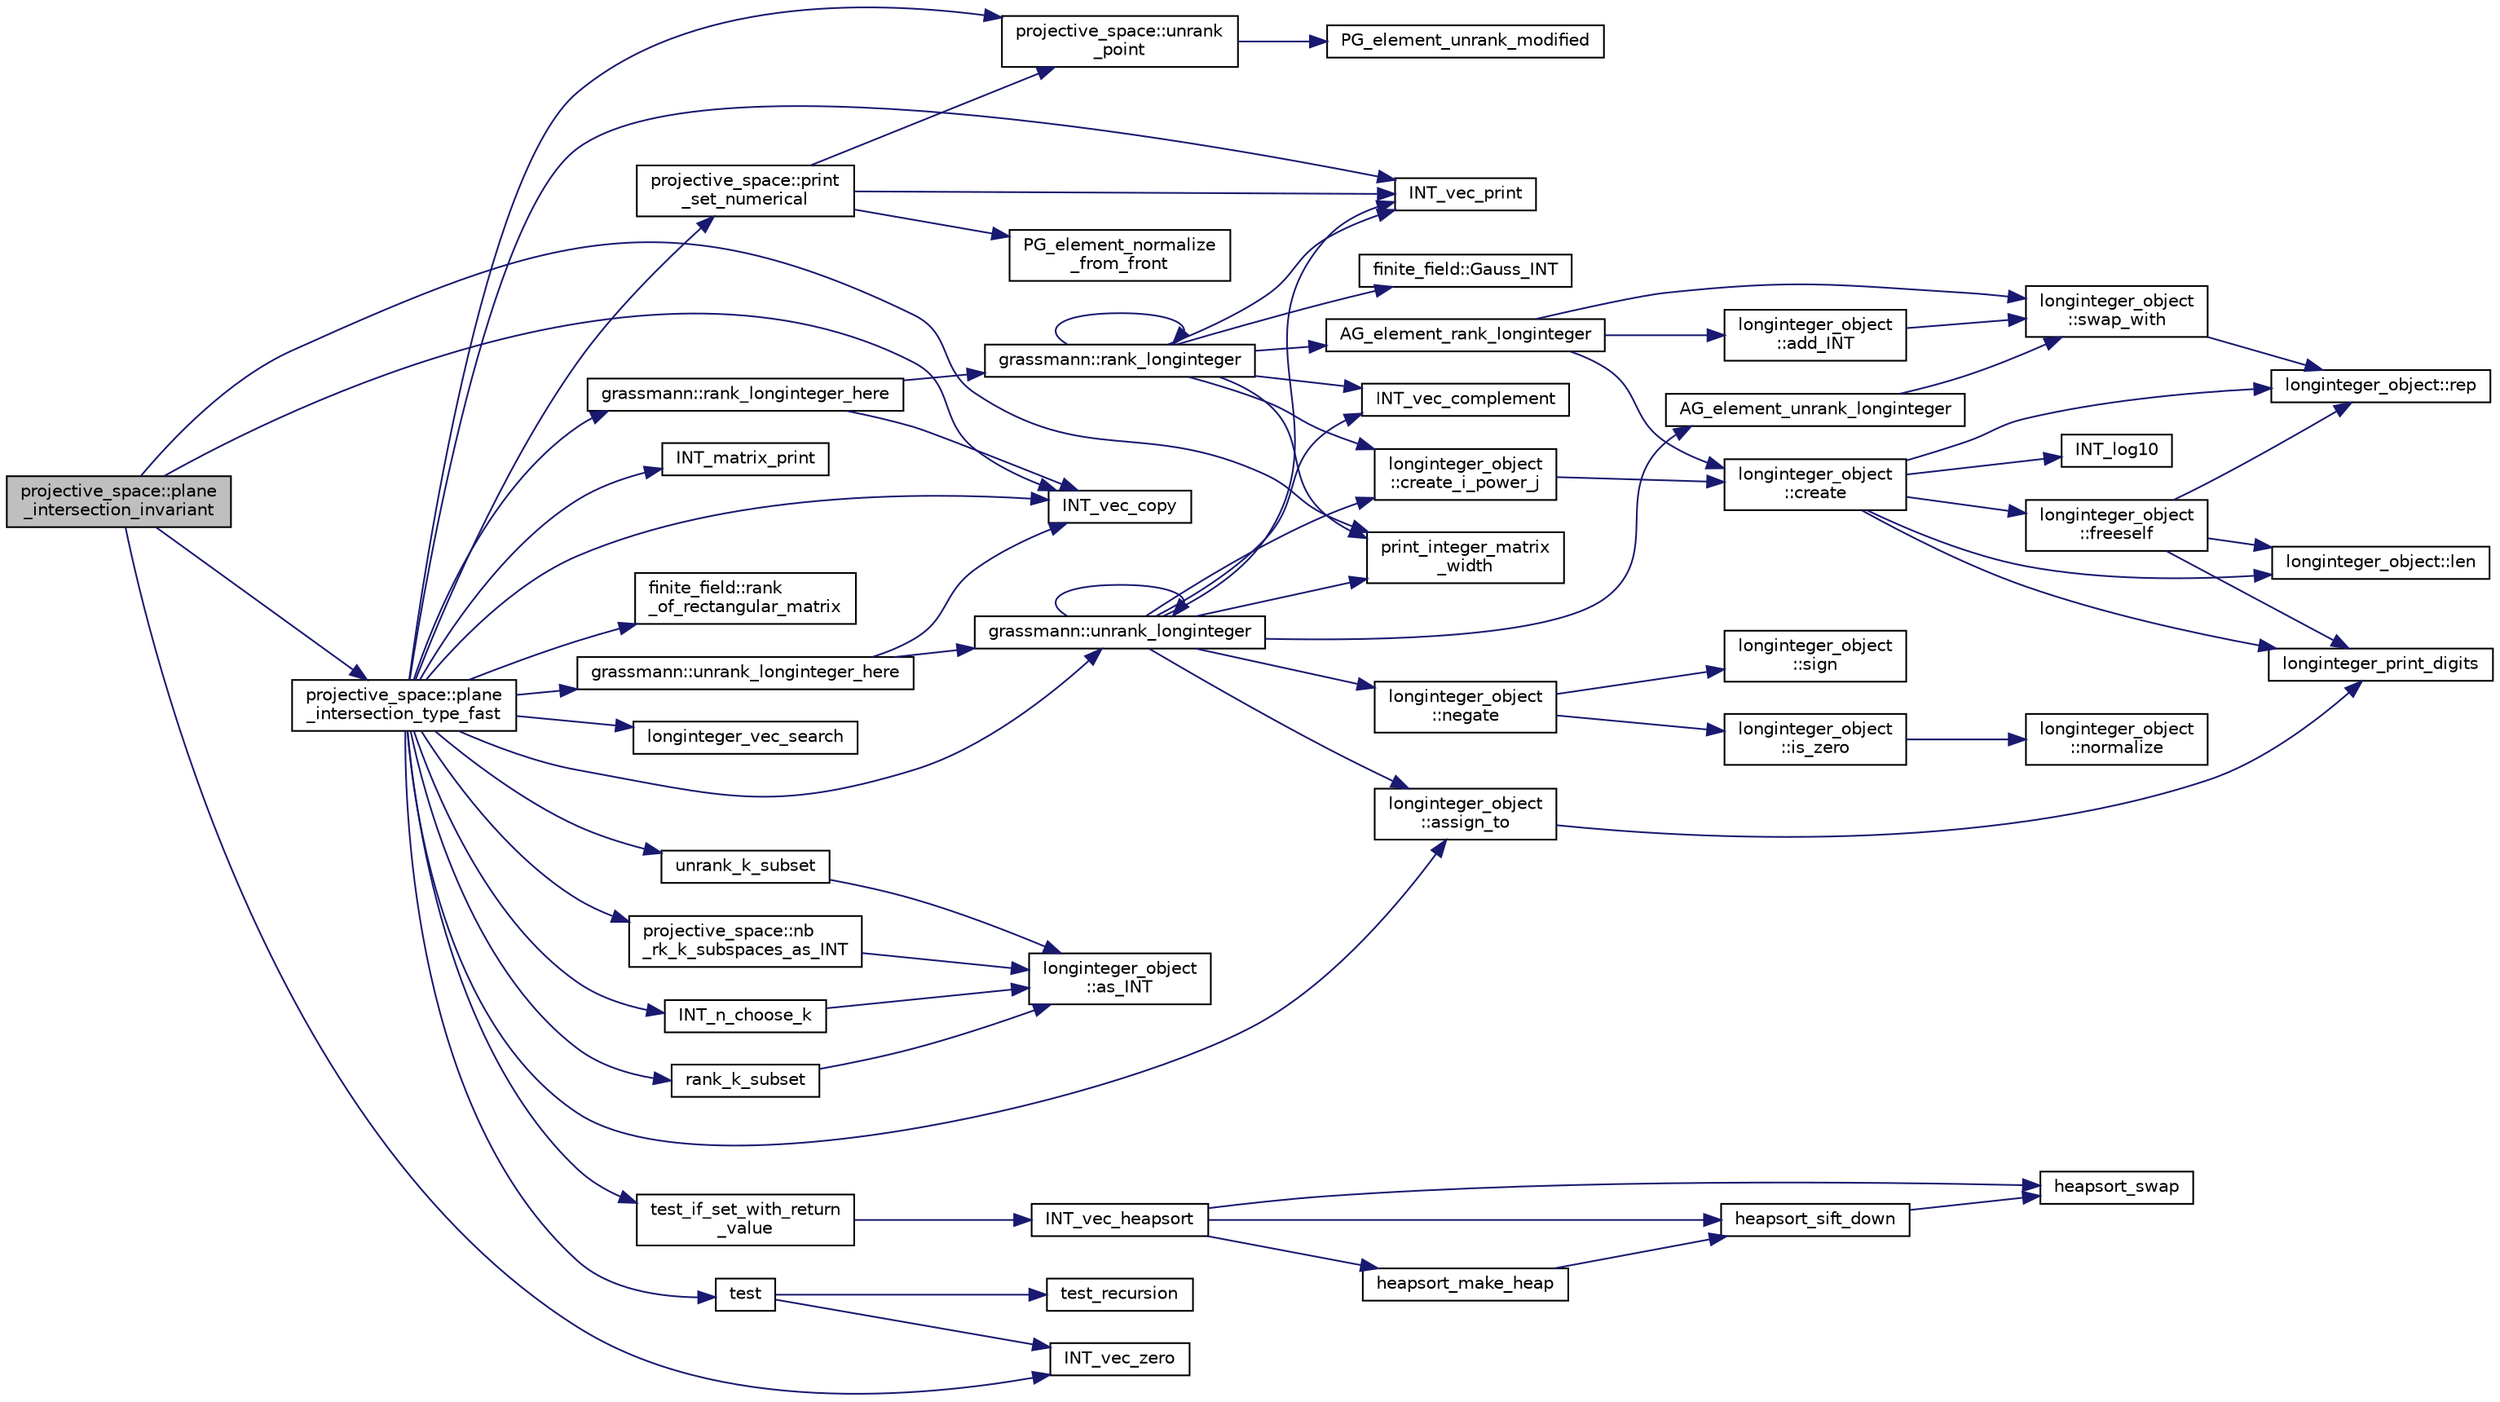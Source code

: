 digraph "projective_space::plane_intersection_invariant"
{
  edge [fontname="Helvetica",fontsize="10",labelfontname="Helvetica",labelfontsize="10"];
  node [fontname="Helvetica",fontsize="10",shape=record];
  rankdir="LR";
  Node2557 [label="projective_space::plane\l_intersection_invariant",height=0.2,width=0.4,color="black", fillcolor="grey75", style="filled", fontcolor="black"];
  Node2557 -> Node2558 [color="midnightblue",fontsize="10",style="solid",fontname="Helvetica"];
  Node2558 [label="projective_space::plane\l_intersection_type_fast",height=0.2,width=0.4,color="black", fillcolor="white", style="filled",URL="$d2/d17/classprojective__space.html#ac67be7eb594ae22dc8f1e5235f341d2d"];
  Node2558 -> Node2559 [color="midnightblue",fontsize="10",style="solid",fontname="Helvetica"];
  Node2559 [label="projective_space::print\l_set_numerical",height=0.2,width=0.4,color="black", fillcolor="white", style="filled",URL="$d2/d17/classprojective__space.html#ac6ee25b30e3fbe635750d0f0924e0bba"];
  Node2559 -> Node2560 [color="midnightblue",fontsize="10",style="solid",fontname="Helvetica"];
  Node2560 [label="projective_space::unrank\l_point",height=0.2,width=0.4,color="black", fillcolor="white", style="filled",URL="$d2/d17/classprojective__space.html#a3cb7917af4c5f1590b660d4bf907e0fa"];
  Node2560 -> Node2561 [color="midnightblue",fontsize="10",style="solid",fontname="Helvetica"];
  Node2561 [label="PG_element_unrank_modified",height=0.2,width=0.4,color="black", fillcolor="white", style="filled",URL="$d4/d67/geometry_8h.html#a83ae9b605d496f6a90345303f6efae64"];
  Node2559 -> Node2562 [color="midnightblue",fontsize="10",style="solid",fontname="Helvetica"];
  Node2562 [label="INT_vec_print",height=0.2,width=0.4,color="black", fillcolor="white", style="filled",URL="$df/dbf/sajeeb_8_c.html#a79a5901af0b47dd0d694109543c027fe"];
  Node2559 -> Node2563 [color="midnightblue",fontsize="10",style="solid",fontname="Helvetica"];
  Node2563 [label="PG_element_normalize\l_from_front",height=0.2,width=0.4,color="black", fillcolor="white", style="filled",URL="$d4/d67/geometry_8h.html#af675caf5f9975573455c8d93cb56bf95"];
  Node2558 -> Node2564 [color="midnightblue",fontsize="10",style="solid",fontname="Helvetica"];
  Node2564 [label="test_if_set_with_return\l_value",height=0.2,width=0.4,color="black", fillcolor="white", style="filled",URL="$d5/de2/foundations_2data__structures_2data__structures_8h.html#ac8840ecabde4103e50ef1a7a8245d913"];
  Node2564 -> Node2565 [color="midnightblue",fontsize="10",style="solid",fontname="Helvetica"];
  Node2565 [label="INT_vec_heapsort",height=0.2,width=0.4,color="black", fillcolor="white", style="filled",URL="$d4/dd7/sorting_8_c.html#a3590ad9987f801fbfc94634300182f39"];
  Node2565 -> Node2566 [color="midnightblue",fontsize="10",style="solid",fontname="Helvetica"];
  Node2566 [label="heapsort_make_heap",height=0.2,width=0.4,color="black", fillcolor="white", style="filled",URL="$d4/dd7/sorting_8_c.html#a42f24453d7d77eeb1338ebd1a13cfdbb"];
  Node2566 -> Node2567 [color="midnightblue",fontsize="10",style="solid",fontname="Helvetica"];
  Node2567 [label="heapsort_sift_down",height=0.2,width=0.4,color="black", fillcolor="white", style="filled",URL="$d4/dd7/sorting_8_c.html#a65cbb1a6a3f01f511673705437ddc18b"];
  Node2567 -> Node2568 [color="midnightblue",fontsize="10",style="solid",fontname="Helvetica"];
  Node2568 [label="heapsort_swap",height=0.2,width=0.4,color="black", fillcolor="white", style="filled",URL="$d4/dd7/sorting_8_c.html#a8f048362e6065297b19b6975bcbbfcc6"];
  Node2565 -> Node2568 [color="midnightblue",fontsize="10",style="solid",fontname="Helvetica"];
  Node2565 -> Node2567 [color="midnightblue",fontsize="10",style="solid",fontname="Helvetica"];
  Node2558 -> Node2569 [color="midnightblue",fontsize="10",style="solid",fontname="Helvetica"];
  Node2569 [label="projective_space::nb\l_rk_k_subspaces_as_INT",height=0.2,width=0.4,color="black", fillcolor="white", style="filled",URL="$d2/d17/classprojective__space.html#a204d5a7b13f58e7a9e0f6a1f33c81c2d"];
  Node2569 -> Node2570 [color="midnightblue",fontsize="10",style="solid",fontname="Helvetica"];
  Node2570 [label="longinteger_object\l::as_INT",height=0.2,width=0.4,color="black", fillcolor="white", style="filled",URL="$dd/d7e/classlonginteger__object.html#afb992d4679a6741acc63c8bcba27971e"];
  Node2558 -> Node2571 [color="midnightblue",fontsize="10",style="solid",fontname="Helvetica"];
  Node2571 [label="INT_n_choose_k",height=0.2,width=0.4,color="black", fillcolor="white", style="filled",URL="$d2/d7c/combinatorics_8_c.html#aa74adc702e59feadb839f44c0aaec8f6"];
  Node2571 -> Node2570 [color="midnightblue",fontsize="10",style="solid",fontname="Helvetica"];
  Node2558 -> Node2560 [color="midnightblue",fontsize="10",style="solid",fontname="Helvetica"];
  Node2558 -> Node2572 [color="midnightblue",fontsize="10",style="solid",fontname="Helvetica"];
  Node2572 [label="INT_matrix_print",height=0.2,width=0.4,color="black", fillcolor="white", style="filled",URL="$d5/db4/io__and__os_8h.html#afd4180a24bef3a2b584668a4eaf607ff"];
  Node2558 -> Node2573 [color="midnightblue",fontsize="10",style="solid",fontname="Helvetica"];
  Node2573 [label="unrank_k_subset",height=0.2,width=0.4,color="black", fillcolor="white", style="filled",URL="$d2/d7c/combinatorics_8_c.html#a709dbec12f4da5bb02b9352d45a2c77d"];
  Node2573 -> Node2570 [color="midnightblue",fontsize="10",style="solid",fontname="Helvetica"];
  Node2558 -> Node2562 [color="midnightblue",fontsize="10",style="solid",fontname="Helvetica"];
  Node2558 -> Node2574 [color="midnightblue",fontsize="10",style="solid",fontname="Helvetica"];
  Node2574 [label="INT_vec_copy",height=0.2,width=0.4,color="black", fillcolor="white", style="filled",URL="$df/dbf/sajeeb_8_c.html#ac2d875e27e009af6ec04d17254d11075"];
  Node2558 -> Node2575 [color="midnightblue",fontsize="10",style="solid",fontname="Helvetica"];
  Node2575 [label="finite_field::rank\l_of_rectangular_matrix",height=0.2,width=0.4,color="black", fillcolor="white", style="filled",URL="$df/d5a/classfinite__field.html#ac1ef22ecdf3984cfd4b652ee48eeb455"];
  Node2558 -> Node2576 [color="midnightblue",fontsize="10",style="solid",fontname="Helvetica"];
  Node2576 [label="grassmann::rank_longinteger_here",height=0.2,width=0.4,color="black", fillcolor="white", style="filled",URL="$df/d02/classgrassmann.html#a9f3af02709205bca69e61d529e921212"];
  Node2576 -> Node2574 [color="midnightblue",fontsize="10",style="solid",fontname="Helvetica"];
  Node2576 -> Node2577 [color="midnightblue",fontsize="10",style="solid",fontname="Helvetica"];
  Node2577 [label="grassmann::rank_longinteger",height=0.2,width=0.4,color="black", fillcolor="white", style="filled",URL="$df/d02/classgrassmann.html#a906995e619188ae6e2e4e97f1e878a08"];
  Node2577 -> Node2578 [color="midnightblue",fontsize="10",style="solid",fontname="Helvetica"];
  Node2578 [label="print_integer_matrix\l_width",height=0.2,width=0.4,color="black", fillcolor="white", style="filled",URL="$d5/db4/io__and__os_8h.html#aa78f3e73fc2179251bd15adbcc31573f"];
  Node2577 -> Node2579 [color="midnightblue",fontsize="10",style="solid",fontname="Helvetica"];
  Node2579 [label="finite_field::Gauss_INT",height=0.2,width=0.4,color="black", fillcolor="white", style="filled",URL="$df/d5a/classfinite__field.html#adb676d2e80341b53751326e3a58beb11"];
  Node2577 -> Node2562 [color="midnightblue",fontsize="10",style="solid",fontname="Helvetica"];
  Node2577 -> Node2580 [color="midnightblue",fontsize="10",style="solid",fontname="Helvetica"];
  Node2580 [label="INT_vec_complement",height=0.2,width=0.4,color="black", fillcolor="white", style="filled",URL="$d5/db4/io__and__os_8h.html#a2a0a724647575fcd3090c763985eb81a"];
  Node2577 -> Node2581 [color="midnightblue",fontsize="10",style="solid",fontname="Helvetica"];
  Node2581 [label="longinteger_object\l::create_i_power_j",height=0.2,width=0.4,color="black", fillcolor="white", style="filled",URL="$dd/d7e/classlonginteger__object.html#abd7f646a9077ab9a8c2754c221ae8e2a"];
  Node2581 -> Node2582 [color="midnightblue",fontsize="10",style="solid",fontname="Helvetica"];
  Node2582 [label="longinteger_object\l::create",height=0.2,width=0.4,color="black", fillcolor="white", style="filled",URL="$dd/d7e/classlonginteger__object.html#a95d2eebc60849c3963a49298b1f498c2"];
  Node2582 -> Node2583 [color="midnightblue",fontsize="10",style="solid",fontname="Helvetica"];
  Node2583 [label="longinteger_object\l::freeself",height=0.2,width=0.4,color="black", fillcolor="white", style="filled",URL="$dd/d7e/classlonginteger__object.html#a06450f8c4795d81da6d680830ef958a1"];
  Node2583 -> Node2584 [color="midnightblue",fontsize="10",style="solid",fontname="Helvetica"];
  Node2584 [label="longinteger_print_digits",height=0.2,width=0.4,color="black", fillcolor="white", style="filled",URL="$de/dc5/algebra__and__number__theory_8h.html#ac2bac7b12f5b6440b8dad275cd7a157d"];
  Node2583 -> Node2585 [color="midnightblue",fontsize="10",style="solid",fontname="Helvetica"];
  Node2585 [label="longinteger_object::rep",height=0.2,width=0.4,color="black", fillcolor="white", style="filled",URL="$dd/d7e/classlonginteger__object.html#a3ecaf12738cc721d281c416503f241e2"];
  Node2583 -> Node2586 [color="midnightblue",fontsize="10",style="solid",fontname="Helvetica"];
  Node2586 [label="longinteger_object::len",height=0.2,width=0.4,color="black", fillcolor="white", style="filled",URL="$dd/d7e/classlonginteger__object.html#a0bfeae35be8a6fd44ed7f76413596ab1"];
  Node2582 -> Node2587 [color="midnightblue",fontsize="10",style="solid",fontname="Helvetica"];
  Node2587 [label="INT_log10",height=0.2,width=0.4,color="black", fillcolor="white", style="filled",URL="$de/dc5/algebra__and__number__theory_8h.html#a98bc0a6c562370a355165d2538dac250"];
  Node2582 -> Node2584 [color="midnightblue",fontsize="10",style="solid",fontname="Helvetica"];
  Node2582 -> Node2585 [color="midnightblue",fontsize="10",style="solid",fontname="Helvetica"];
  Node2582 -> Node2586 [color="midnightblue",fontsize="10",style="solid",fontname="Helvetica"];
  Node2577 -> Node2577 [color="midnightblue",fontsize="10",style="solid",fontname="Helvetica"];
  Node2577 -> Node2588 [color="midnightblue",fontsize="10",style="solid",fontname="Helvetica"];
  Node2588 [label="AG_element_rank_longinteger",height=0.2,width=0.4,color="black", fillcolor="white", style="filled",URL="$d4/d67/geometry_8h.html#ac13377076b1f78e7a883eade63d2d6f6"];
  Node2588 -> Node2582 [color="midnightblue",fontsize="10",style="solid",fontname="Helvetica"];
  Node2588 -> Node2589 [color="midnightblue",fontsize="10",style="solid",fontname="Helvetica"];
  Node2589 [label="longinteger_object\l::add_INT",height=0.2,width=0.4,color="black", fillcolor="white", style="filled",URL="$dd/d7e/classlonginteger__object.html#af059ef23395f9d8e43b5a33a0db2340f"];
  Node2589 -> Node2590 [color="midnightblue",fontsize="10",style="solid",fontname="Helvetica"];
  Node2590 [label="longinteger_object\l::swap_with",height=0.2,width=0.4,color="black", fillcolor="white", style="filled",URL="$dd/d7e/classlonginteger__object.html#ad5b3a13ab9dd9194219627600890aed5"];
  Node2590 -> Node2585 [color="midnightblue",fontsize="10",style="solid",fontname="Helvetica"];
  Node2588 -> Node2590 [color="midnightblue",fontsize="10",style="solid",fontname="Helvetica"];
  Node2558 -> Node2591 [color="midnightblue",fontsize="10",style="solid",fontname="Helvetica"];
  Node2591 [label="longinteger_vec_search",height=0.2,width=0.4,color="black", fillcolor="white", style="filled",URL="$d5/de2/foundations_2data__structures_2data__structures_8h.html#a8f968f381a53d806d21ea66a97ab91c8"];
  Node2558 -> Node2592 [color="midnightblue",fontsize="10",style="solid",fontname="Helvetica"];
  Node2592 [label="longinteger_object\l::assign_to",height=0.2,width=0.4,color="black", fillcolor="white", style="filled",URL="$dd/d7e/classlonginteger__object.html#a891b9d0947bfce181245ab5cffe9482a"];
  Node2592 -> Node2584 [color="midnightblue",fontsize="10",style="solid",fontname="Helvetica"];
  Node2558 -> Node2593 [color="midnightblue",fontsize="10",style="solid",fontname="Helvetica"];
  Node2593 [label="grassmann::unrank_longinteger_here",height=0.2,width=0.4,color="black", fillcolor="white", style="filled",URL="$df/d02/classgrassmann.html#a0e7283e3925e266cb18b6a3557822ab9"];
  Node2593 -> Node2594 [color="midnightblue",fontsize="10",style="solid",fontname="Helvetica"];
  Node2594 [label="grassmann::unrank_longinteger",height=0.2,width=0.4,color="black", fillcolor="white", style="filled",URL="$df/d02/classgrassmann.html#aede73ec7ffd4596b9b9953f5583bdc76"];
  Node2594 -> Node2592 [color="midnightblue",fontsize="10",style="solid",fontname="Helvetica"];
  Node2594 -> Node2581 [color="midnightblue",fontsize="10",style="solid",fontname="Helvetica"];
  Node2594 -> Node2595 [color="midnightblue",fontsize="10",style="solid",fontname="Helvetica"];
  Node2595 [label="longinteger_object\l::negate",height=0.2,width=0.4,color="black", fillcolor="white", style="filled",URL="$dd/d7e/classlonginteger__object.html#aa2305cd4d3ee6e462c70c40acc61a6af"];
  Node2595 -> Node2596 [color="midnightblue",fontsize="10",style="solid",fontname="Helvetica"];
  Node2596 [label="longinteger_object\l::is_zero",height=0.2,width=0.4,color="black", fillcolor="white", style="filled",URL="$dd/d7e/classlonginteger__object.html#a0946732d08e5180a00480f4c40667101"];
  Node2596 -> Node2597 [color="midnightblue",fontsize="10",style="solid",fontname="Helvetica"];
  Node2597 [label="longinteger_object\l::normalize",height=0.2,width=0.4,color="black", fillcolor="white", style="filled",URL="$dd/d7e/classlonginteger__object.html#ae27040d862a5624e98fc9582daa889ee"];
  Node2595 -> Node2598 [color="midnightblue",fontsize="10",style="solid",fontname="Helvetica"];
  Node2598 [label="longinteger_object\l::sign",height=0.2,width=0.4,color="black", fillcolor="white", style="filled",URL="$dd/d7e/classlonginteger__object.html#ab69549d0bd669e44d776f14ab1a0a344"];
  Node2594 -> Node2599 [color="midnightblue",fontsize="10",style="solid",fontname="Helvetica"];
  Node2599 [label="AG_element_unrank_longinteger",height=0.2,width=0.4,color="black", fillcolor="white", style="filled",URL="$d4/d67/geometry_8h.html#ab5a5ee4a58266d973534a63e72372c2d"];
  Node2599 -> Node2590 [color="midnightblue",fontsize="10",style="solid",fontname="Helvetica"];
  Node2594 -> Node2562 [color="midnightblue",fontsize="10",style="solid",fontname="Helvetica"];
  Node2594 -> Node2594 [color="midnightblue",fontsize="10",style="solid",fontname="Helvetica"];
  Node2594 -> Node2580 [color="midnightblue",fontsize="10",style="solid",fontname="Helvetica"];
  Node2594 -> Node2578 [color="midnightblue",fontsize="10",style="solid",fontname="Helvetica"];
  Node2593 -> Node2574 [color="midnightblue",fontsize="10",style="solid",fontname="Helvetica"];
  Node2558 -> Node2600 [color="midnightblue",fontsize="10",style="solid",fontname="Helvetica"];
  Node2600 [label="test",height=0.2,width=0.4,color="black", fillcolor="white", style="filled",URL="$d6/d90/costas_8_c.html#a19b6864eaeff2e2424ca297158651278"];
  Node2600 -> Node2601 [color="midnightblue",fontsize="10",style="solid",fontname="Helvetica"];
  Node2601 [label="INT_vec_zero",height=0.2,width=0.4,color="black", fillcolor="white", style="filled",URL="$df/dbf/sajeeb_8_c.html#aa8c9c7977203577026080f546fe4980f"];
  Node2600 -> Node2602 [color="midnightblue",fontsize="10",style="solid",fontname="Helvetica"];
  Node2602 [label="test_recursion",height=0.2,width=0.4,color="black", fillcolor="white", style="filled",URL="$d6/d90/costas_8_c.html#a2874dd7912bd978eaf022da0b45e301b"];
  Node2558 -> Node2594 [color="midnightblue",fontsize="10",style="solid",fontname="Helvetica"];
  Node2558 -> Node2603 [color="midnightblue",fontsize="10",style="solid",fontname="Helvetica"];
  Node2603 [label="rank_k_subset",height=0.2,width=0.4,color="black", fillcolor="white", style="filled",URL="$d2/d7c/combinatorics_8_c.html#a8ec9127fb82ee9dfa337c897c7060a57"];
  Node2603 -> Node2570 [color="midnightblue",fontsize="10",style="solid",fontname="Helvetica"];
  Node2557 -> Node2601 [color="midnightblue",fontsize="10",style="solid",fontname="Helvetica"];
  Node2557 -> Node2578 [color="midnightblue",fontsize="10",style="solid",fontname="Helvetica"];
  Node2557 -> Node2574 [color="midnightblue",fontsize="10",style="solid",fontname="Helvetica"];
}
